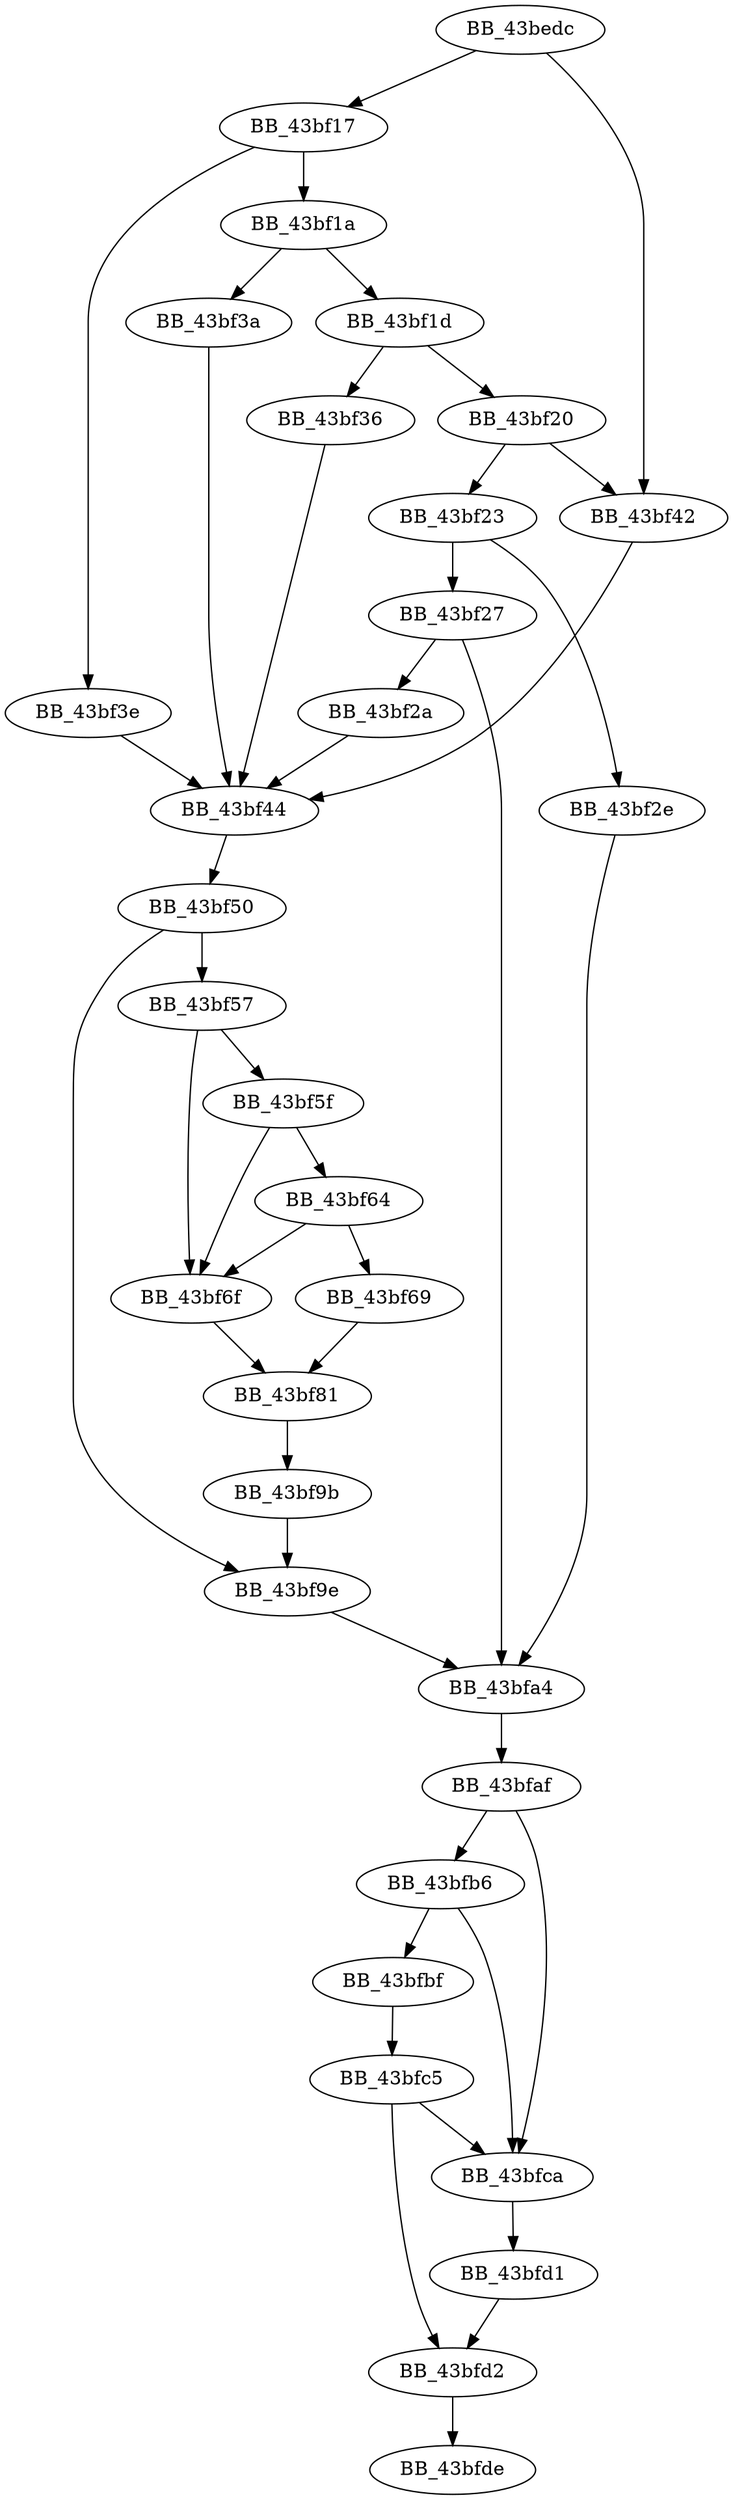 DiGraph __87except{
BB_43bedc->BB_43bf17
BB_43bedc->BB_43bf42
BB_43bf17->BB_43bf1a
BB_43bf17->BB_43bf3e
BB_43bf1a->BB_43bf1d
BB_43bf1a->BB_43bf3a
BB_43bf1d->BB_43bf20
BB_43bf1d->BB_43bf36
BB_43bf20->BB_43bf23
BB_43bf20->BB_43bf42
BB_43bf23->BB_43bf27
BB_43bf23->BB_43bf2e
BB_43bf27->BB_43bf2a
BB_43bf27->BB_43bfa4
BB_43bf2a->BB_43bf44
BB_43bf2e->BB_43bfa4
BB_43bf36->BB_43bf44
BB_43bf3a->BB_43bf44
BB_43bf3e->BB_43bf44
BB_43bf42->BB_43bf44
BB_43bf44->BB_43bf50
BB_43bf50->BB_43bf57
BB_43bf50->BB_43bf9e
BB_43bf57->BB_43bf5f
BB_43bf57->BB_43bf6f
BB_43bf5f->BB_43bf64
BB_43bf5f->BB_43bf6f
BB_43bf64->BB_43bf69
BB_43bf64->BB_43bf6f
BB_43bf69->BB_43bf81
BB_43bf6f->BB_43bf81
BB_43bf81->BB_43bf9b
BB_43bf9b->BB_43bf9e
BB_43bf9e->BB_43bfa4
BB_43bfa4->BB_43bfaf
BB_43bfaf->BB_43bfb6
BB_43bfaf->BB_43bfca
BB_43bfb6->BB_43bfbf
BB_43bfb6->BB_43bfca
BB_43bfbf->BB_43bfc5
BB_43bfc5->BB_43bfca
BB_43bfc5->BB_43bfd2
BB_43bfca->BB_43bfd1
BB_43bfd1->BB_43bfd2
BB_43bfd2->BB_43bfde
}
